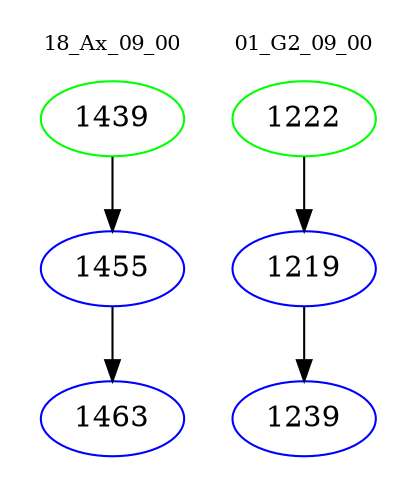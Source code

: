 digraph{
subgraph cluster_0 {
color = white
label = "18_Ax_09_00";
fontsize=10;
T0_1439 [label="1439", color="green"]
T0_1439 -> T0_1455 [color="black"]
T0_1455 [label="1455", color="blue"]
T0_1455 -> T0_1463 [color="black"]
T0_1463 [label="1463", color="blue"]
}
subgraph cluster_1 {
color = white
label = "01_G2_09_00";
fontsize=10;
T1_1222 [label="1222", color="green"]
T1_1222 -> T1_1219 [color="black"]
T1_1219 [label="1219", color="blue"]
T1_1219 -> T1_1239 [color="black"]
T1_1239 [label="1239", color="blue"]
}
}
